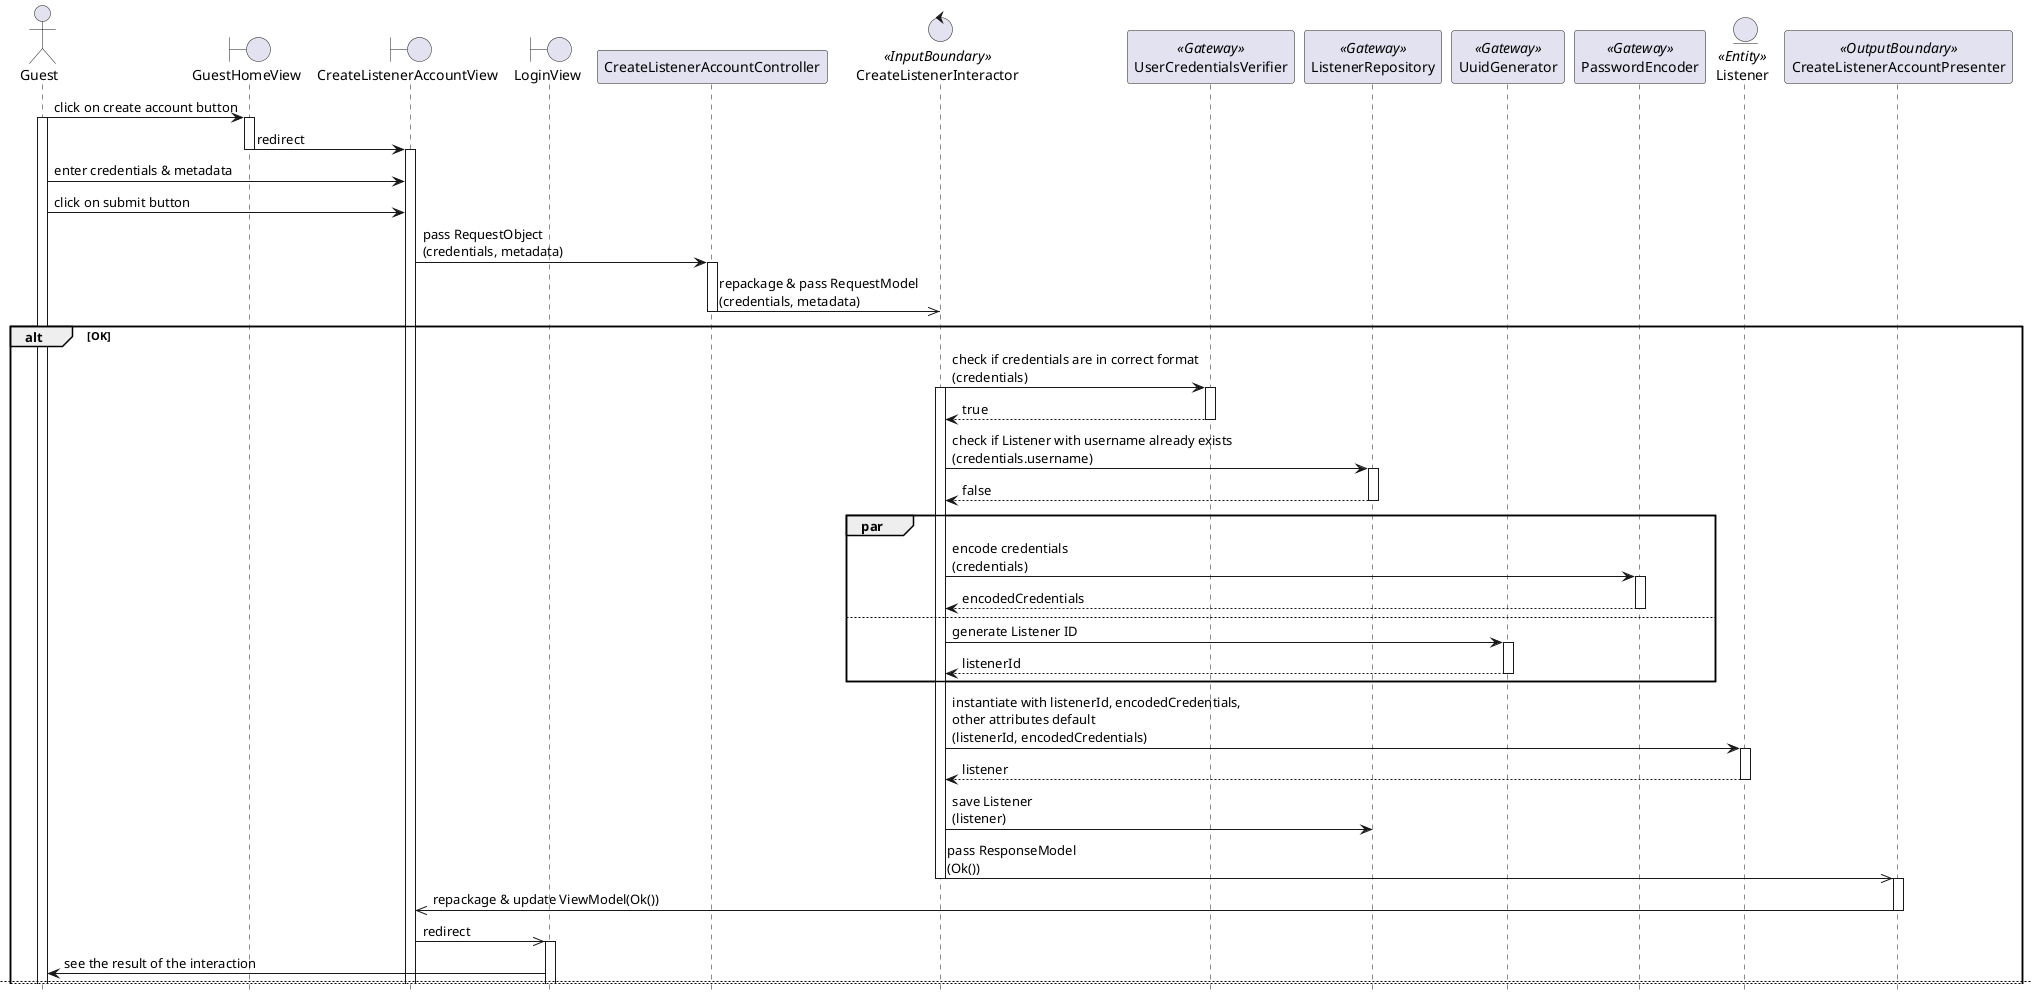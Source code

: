 @startuml

hide footbox
skinparam BackgroundColor transparent

actor Guest
boundary GuestHomeView
boundary CreateListenerAccountView
boundary LoginView
participant CreateListenerAccountController
control CreateListenerInteractor <<InputBoundary>>
participant UserCredentialsVerifier <<Gateway>>
participant ListenerRepository <<Gateway>>
participant UuidGenerator <<Gateway>>
participant PasswordEncoder <<Gateway>>
entity Listener <<Entity>>
participant CreateListenerAccountPresenter <<OutputBoundary>>

Guest -> GuestHomeView: click on create account button
activate Guest
activate GuestHomeView

GuestHomeView -> CreateListenerAccountView: redirect
deactivate GuestHomeView
activate CreateListenerAccountView

Guest -> CreateListenerAccountView: enter credentials & metadata
Guest -> CreateListenerAccountView: click on submit button
CreateListenerAccountView -> CreateListenerAccountController: pass RequestObject\n(credentials, metadata)
activate CreateListenerAccountController

CreateListenerAccountController ->> CreateListenerInteractor: repackage & pass RequestModel\n(credentials, metadata)
deactivate CreateListenerAccountController

alt OK
    CreateListenerInteractor -> UserCredentialsVerifier: check if credentials are in correct format\n(credentials)
    activate CreateListenerInteractor
    activate UserCredentialsVerifier
    return true
    deactivate UserCredentialsVerifier

    CreateListenerInteractor -> ListenerRepository: check if Listener with username already exists\n(credentials.username)
    activate ListenerRepository
    return false
    
    par
    CreateListenerInteractor -> PasswordEncoder: encode credentials\n(credentials)
    activate PasswordEncoder
    return encodedCredentials
    deactivate PasswordEncoder

    else
    CreateListenerInteractor -> UuidGenerator: generate Listener ID
    activate UuidGenerator
    return listenerId
    deactivate UuidGenerator

    end

    CreateListenerInteractor -> Listener: instantiate with listenerId, encodedCredentials,\nother attributes default\n(listenerId, encodedCredentials)
    activate Listener
    return listener

    CreateListenerInteractor -> ListenerRepository: save Listener\n(listener)
    deactivate ListenerRepository
    deactivate Listener

    CreateListenerInteractor ->> CreateListenerAccountPresenter: pass ResponseModel\n(Ok())
    deactivate CreateListenerInteractor
    activate CreateListenerAccountPresenter

    CreateListenerAccountPresenter ->> CreateListenerAccountView: repackage & update ViewModel(Ok())
    deactivate CreateListenerAccountPresenter

    CreateListenerAccountView ->> LoginView: redirect
    activate LoginView

    LoginView -> Guest: see the result of the interaction
    newpage

else Error: Credentials are in incorrect format
    CreateListenerInteractor -> UserCredentialsVerifier: check if credentials are in correct format\n(credentials)
    activate CreateListenerInteractor
    activate UserCredentialsVerifier
    return false
    deactivate UserCredentialsVerifier

    CreateListenerInteractor ->> CreateListenerAccountPresenter: pass ResponseModel\n(Err(CredentialsMalformed))
    deactivate CreateListenerInteractor
    activate CreateListenerAccountPresenter

    CreateListenerAccountPresenter ->> CreateListenerAccountView: repackage & update ViewModel(Err(CredentialsMalformed))
    deactivate CreateListenerAccountPresenter

    CreateListenerAccountView -> Guest: see the result of the interaction

else Error: Username already exists
    CreateListenerInteractor -> UserCredentialsVerifier: check if credentials are in correct format\n(credentials)
    activate CreateListenerInteractor
    activate UserCredentialsVerifier
    return true
    deactivate UserCredentialsVerifier

    CreateListenerInteractor -> ListenerRepository: check if Listener with username already exists\n(credentials.username)
    activate ListenerRepository
    return true

    CreateListenerInteractor ->> CreateListenerAccountPresenter: pass ResponseModel\n(Err(UserAlreadyExists))
    deactivate CreateListenerInteractor
    activate CreateListenerAccountPresenter

    CreateListenerAccountPresenter ->> CreateListenerAccountView: repackage & update ViewModel(Err(UserAlreadyExists))
    deactivate CreateListenerAccountPresenter

    CreateListenerAccountView -> Guest: see the result of the interaction

end

@enduml
